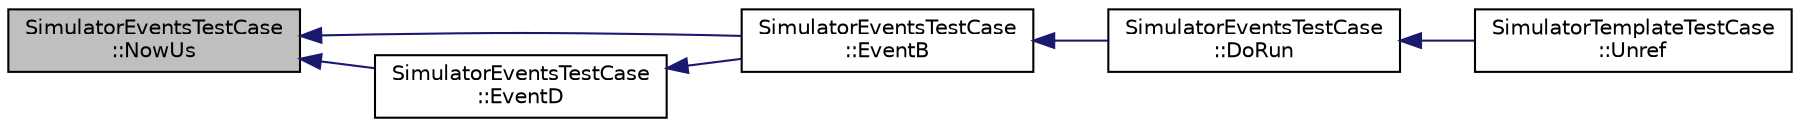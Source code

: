 digraph "SimulatorEventsTestCase::NowUs"
{
  edge [fontname="Helvetica",fontsize="10",labelfontname="Helvetica",labelfontsize="10"];
  node [fontname="Helvetica",fontsize="10",shape=record];
  rankdir="LR";
  Node1 [label="SimulatorEventsTestCase\l::NowUs",height=0.2,width=0.4,color="black", fillcolor="grey75", style="filled", fontcolor="black"];
  Node1 -> Node2 [dir="back",color="midnightblue",fontsize="10",style="solid"];
  Node2 [label="SimulatorEventsTestCase\l::EventB",height=0.2,width=0.4,color="black", fillcolor="white", style="filled",URL="$da/dc2/classSimulatorEventsTestCase.html#a6ca4d5ed1b7cd1774aebf0a37b470808"];
  Node2 -> Node3 [dir="back",color="midnightblue",fontsize="10",style="solid"];
  Node3 [label="SimulatorEventsTestCase\l::DoRun",height=0.2,width=0.4,color="black", fillcolor="white", style="filled",URL="$da/dc2/classSimulatorEventsTestCase.html#a00040d668dfec666439e200cbf653807",tooltip="Implementation to actually run this TestCase. "];
  Node3 -> Node4 [dir="back",color="midnightblue",fontsize="10",style="solid"];
  Node4 [label="SimulatorTemplateTestCase\l::Unref",height=0.2,width=0.4,color="black", fillcolor="white", style="filled",URL="$d6/d69/classSimulatorTemplateTestCase.html#ac9ee0f8189102dde1f46d60e8da87486"];
  Node1 -> Node5 [dir="back",color="midnightblue",fontsize="10",style="solid"];
  Node5 [label="SimulatorEventsTestCase\l::EventD",height=0.2,width=0.4,color="black", fillcolor="white", style="filled",URL="$da/dc2/classSimulatorEventsTestCase.html#ae1ffeb46df7ee8d5a6e79c3d1b566a3c"];
  Node5 -> Node2 [dir="back",color="midnightblue",fontsize="10",style="solid"];
}
